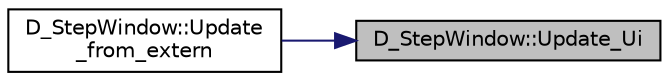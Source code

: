 digraph "D_StepWindow::Update_Ui"
{
 // LATEX_PDF_SIZE
  edge [fontname="Helvetica",fontsize="10",labelfontname="Helvetica",labelfontsize="10"];
  node [fontname="Helvetica",fontsize="10",shape=record];
  rankdir="RL";
  Node1 [label="D_StepWindow::Update_Ui",height=0.2,width=0.4,color="black", fillcolor="grey75", style="filled", fontcolor="black",tooltip=" "];
  Node1 -> Node2 [dir="back",color="midnightblue",fontsize="10",style="solid",fontname="Helvetica"];
  Node2 [label="D_StepWindow::Update\l_from_extern",height=0.2,width=0.4,color="black", fillcolor="white", style="filled",URL="$class_d___step_window.html#a049b7f084eba948811809f9ab25d3cc3",tooltip=" "];
}
